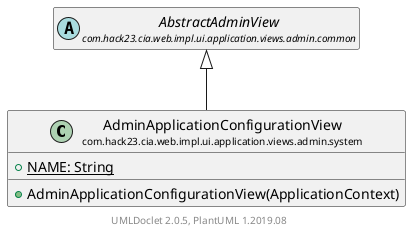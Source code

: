 @startuml
    set namespaceSeparator none
    hide empty fields
    hide empty methods

    class "<size:14>AdminApplicationConfigurationView\n<size:10>com.hack23.cia.web.impl.ui.application.views.admin.system" as com.hack23.cia.web.impl.ui.application.views.admin.system.AdminApplicationConfigurationView [[AdminApplicationConfigurationView.html]] {
        {static} +NAME: String
        +AdminApplicationConfigurationView(ApplicationContext)
    }

    abstract class "<size:14>AbstractAdminView\n<size:10>com.hack23.cia.web.impl.ui.application.views.admin.common" as com.hack23.cia.web.impl.ui.application.views.admin.common.AbstractAdminView [[../common/AbstractAdminView.html]]

    com.hack23.cia.web.impl.ui.application.views.admin.common.AbstractAdminView <|-- com.hack23.cia.web.impl.ui.application.views.admin.system.AdminApplicationConfigurationView

    center footer UMLDoclet 2.0.5, PlantUML 1.2019.08
@enduml
